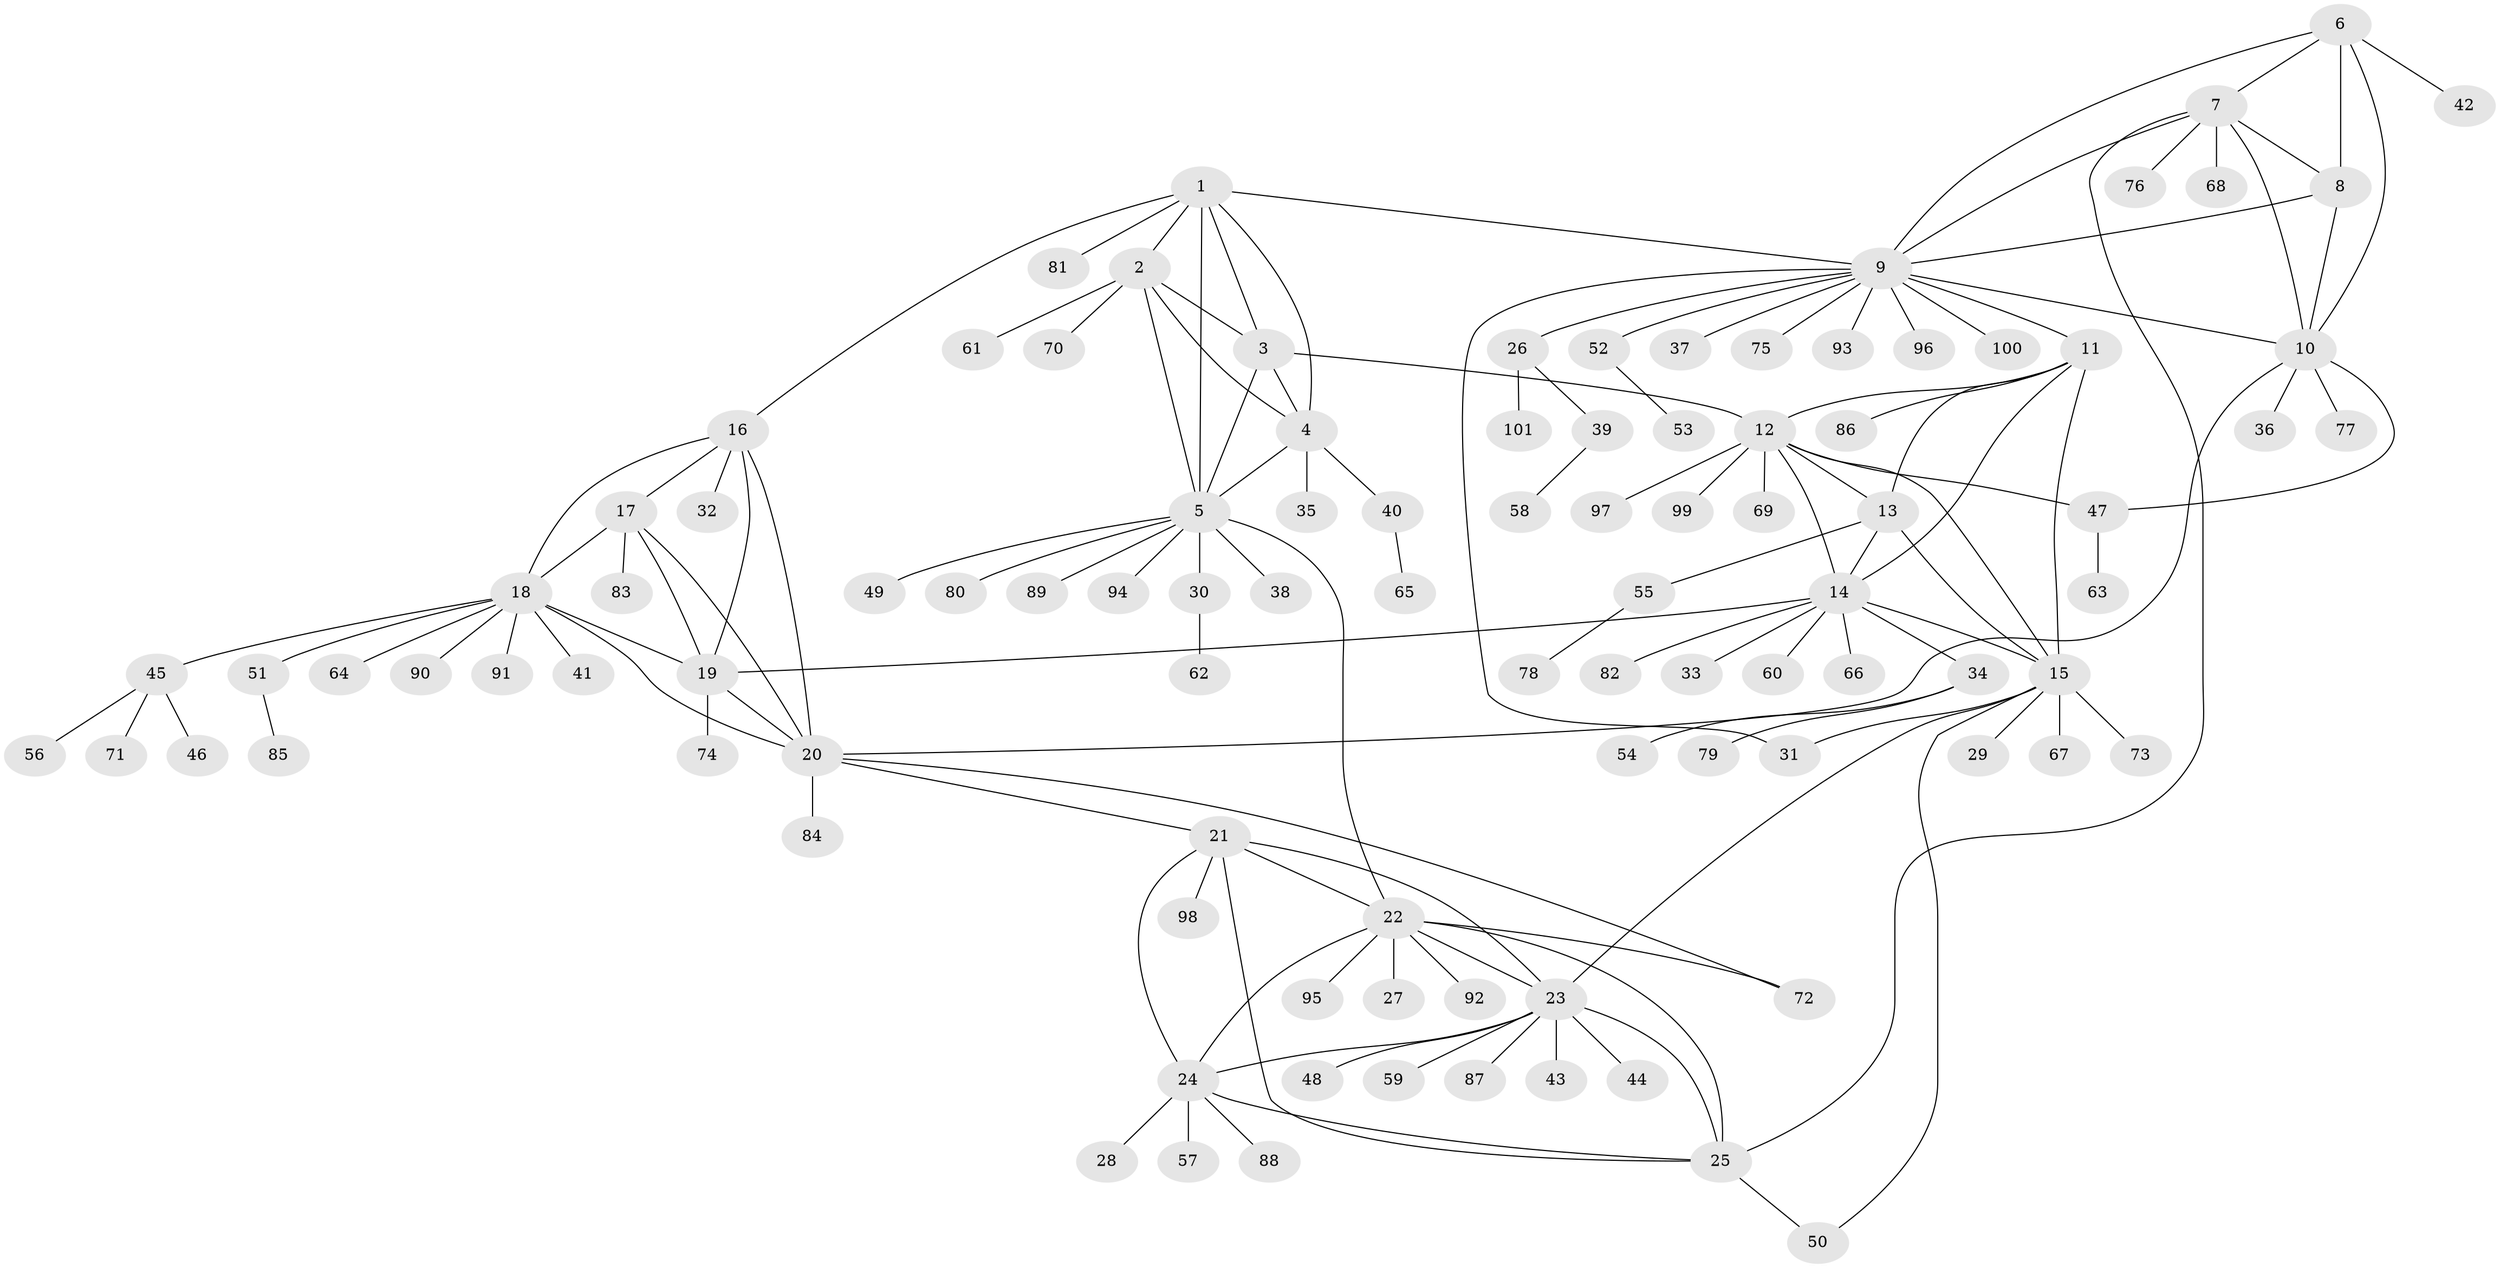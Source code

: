 // Generated by graph-tools (version 1.1) at 2025/16/03/09/25 04:16:11]
// undirected, 101 vertices, 140 edges
graph export_dot {
graph [start="1"]
  node [color=gray90,style=filled];
  1;
  2;
  3;
  4;
  5;
  6;
  7;
  8;
  9;
  10;
  11;
  12;
  13;
  14;
  15;
  16;
  17;
  18;
  19;
  20;
  21;
  22;
  23;
  24;
  25;
  26;
  27;
  28;
  29;
  30;
  31;
  32;
  33;
  34;
  35;
  36;
  37;
  38;
  39;
  40;
  41;
  42;
  43;
  44;
  45;
  46;
  47;
  48;
  49;
  50;
  51;
  52;
  53;
  54;
  55;
  56;
  57;
  58;
  59;
  60;
  61;
  62;
  63;
  64;
  65;
  66;
  67;
  68;
  69;
  70;
  71;
  72;
  73;
  74;
  75;
  76;
  77;
  78;
  79;
  80;
  81;
  82;
  83;
  84;
  85;
  86;
  87;
  88;
  89;
  90;
  91;
  92;
  93;
  94;
  95;
  96;
  97;
  98;
  99;
  100;
  101;
  1 -- 2;
  1 -- 3;
  1 -- 4;
  1 -- 5;
  1 -- 9;
  1 -- 16;
  1 -- 81;
  2 -- 3;
  2 -- 4;
  2 -- 5;
  2 -- 61;
  2 -- 70;
  3 -- 4;
  3 -- 5;
  3 -- 12;
  4 -- 5;
  4 -- 35;
  4 -- 40;
  5 -- 22;
  5 -- 30;
  5 -- 38;
  5 -- 49;
  5 -- 80;
  5 -- 89;
  5 -- 94;
  6 -- 7;
  6 -- 8;
  6 -- 9;
  6 -- 10;
  6 -- 42;
  7 -- 8;
  7 -- 9;
  7 -- 10;
  7 -- 25;
  7 -- 68;
  7 -- 76;
  8 -- 9;
  8 -- 10;
  9 -- 10;
  9 -- 11;
  9 -- 26;
  9 -- 31;
  9 -- 37;
  9 -- 52;
  9 -- 75;
  9 -- 93;
  9 -- 96;
  9 -- 100;
  10 -- 20;
  10 -- 36;
  10 -- 47;
  10 -- 77;
  11 -- 12;
  11 -- 13;
  11 -- 14;
  11 -- 15;
  11 -- 86;
  12 -- 13;
  12 -- 14;
  12 -- 15;
  12 -- 47;
  12 -- 69;
  12 -- 97;
  12 -- 99;
  13 -- 14;
  13 -- 15;
  13 -- 55;
  14 -- 15;
  14 -- 19;
  14 -- 33;
  14 -- 34;
  14 -- 60;
  14 -- 66;
  14 -- 82;
  15 -- 23;
  15 -- 29;
  15 -- 31;
  15 -- 50;
  15 -- 67;
  15 -- 73;
  16 -- 17;
  16 -- 18;
  16 -- 19;
  16 -- 20;
  16 -- 32;
  17 -- 18;
  17 -- 19;
  17 -- 20;
  17 -- 83;
  18 -- 19;
  18 -- 20;
  18 -- 41;
  18 -- 45;
  18 -- 51;
  18 -- 64;
  18 -- 90;
  18 -- 91;
  19 -- 20;
  19 -- 74;
  20 -- 21;
  20 -- 72;
  20 -- 84;
  21 -- 22;
  21 -- 23;
  21 -- 24;
  21 -- 25;
  21 -- 98;
  22 -- 23;
  22 -- 24;
  22 -- 25;
  22 -- 27;
  22 -- 72;
  22 -- 92;
  22 -- 95;
  23 -- 24;
  23 -- 25;
  23 -- 43;
  23 -- 44;
  23 -- 48;
  23 -- 59;
  23 -- 87;
  24 -- 25;
  24 -- 28;
  24 -- 57;
  24 -- 88;
  25 -- 50;
  26 -- 39;
  26 -- 101;
  30 -- 62;
  34 -- 54;
  34 -- 79;
  39 -- 58;
  40 -- 65;
  45 -- 46;
  45 -- 56;
  45 -- 71;
  47 -- 63;
  51 -- 85;
  52 -- 53;
  55 -- 78;
}
